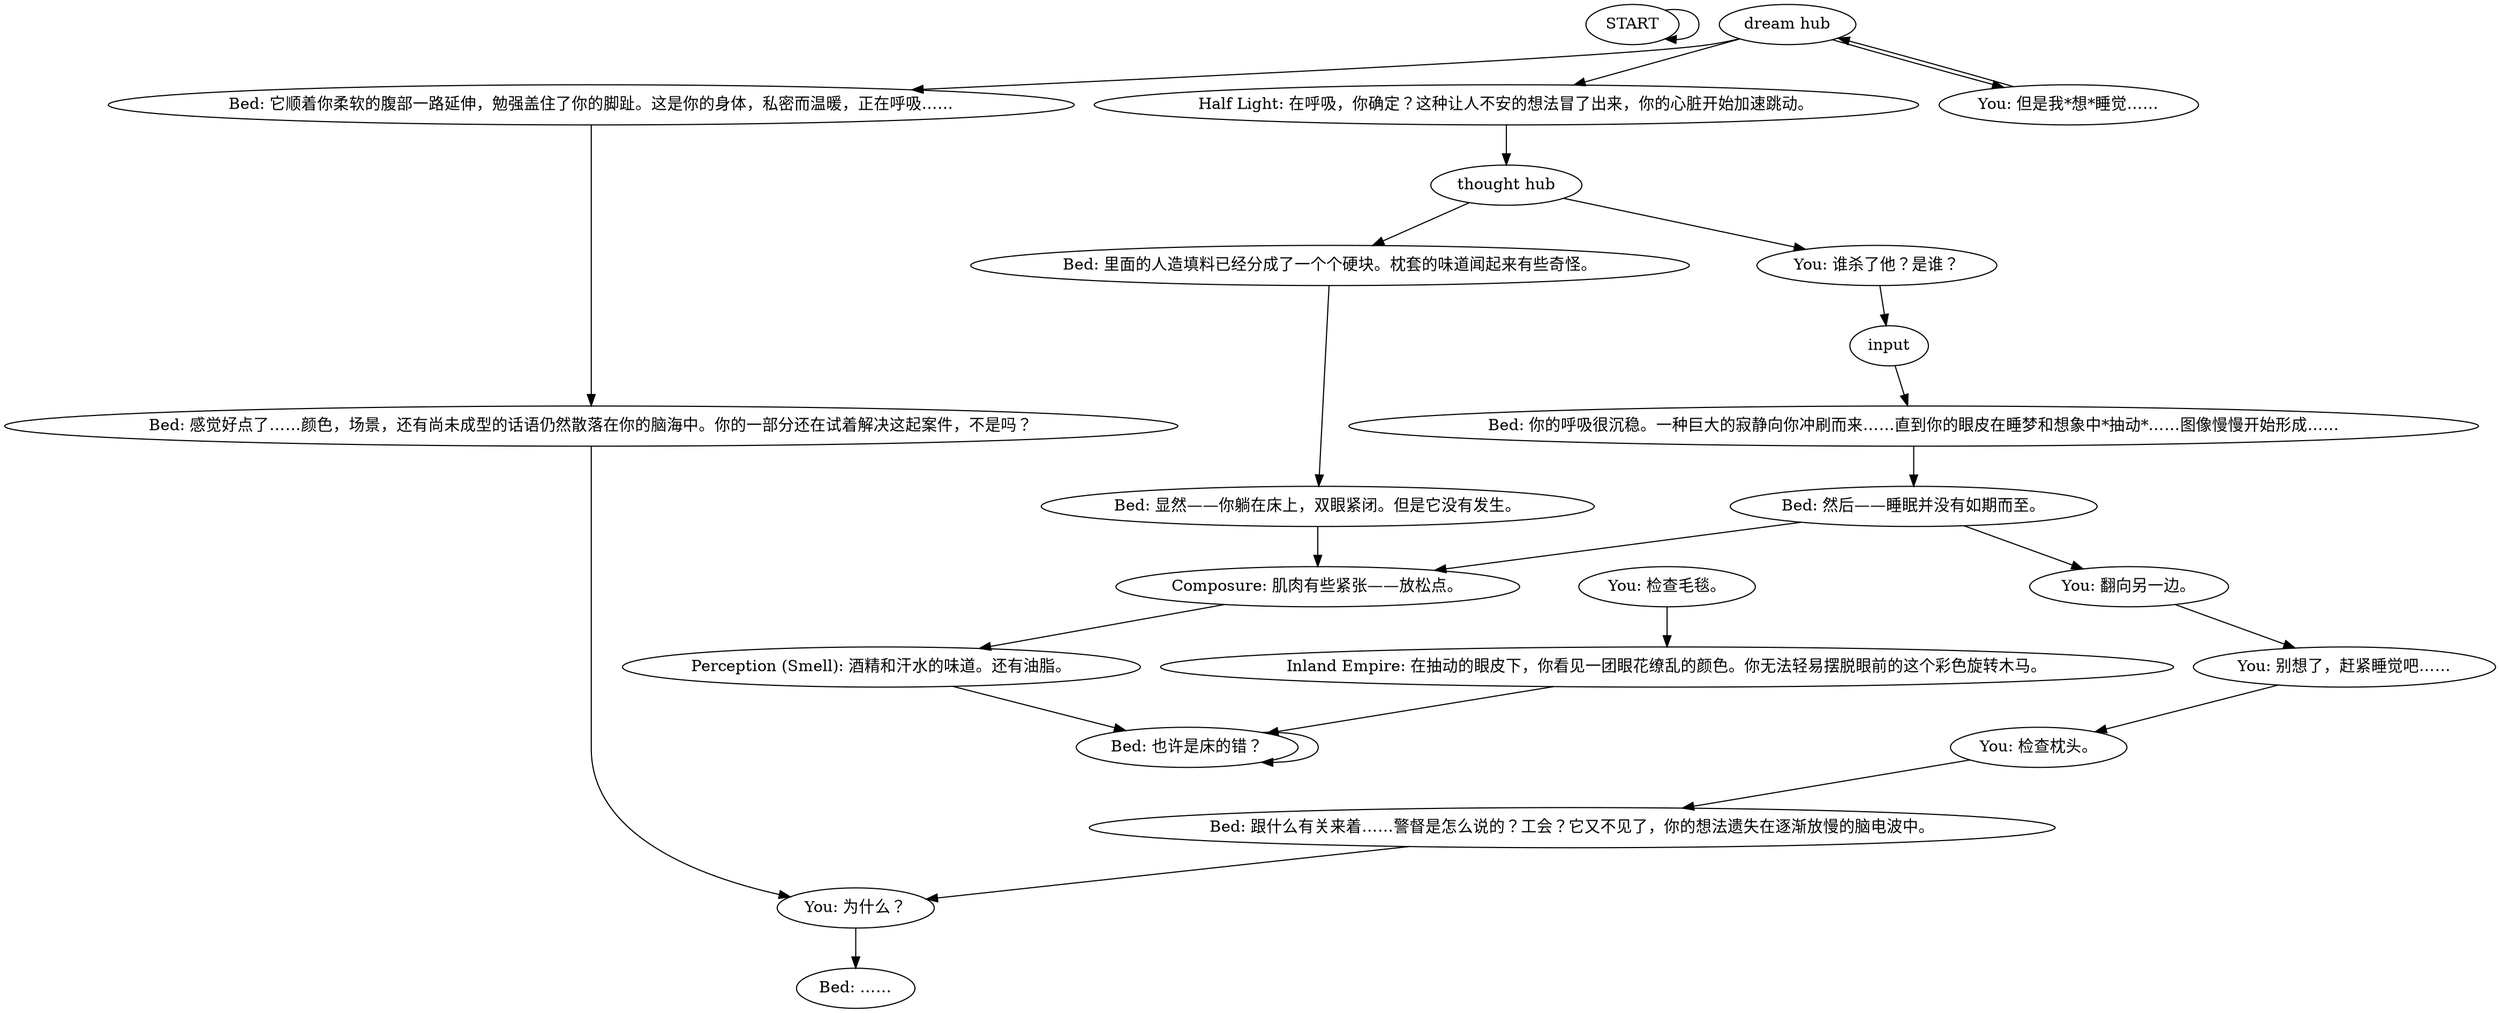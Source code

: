 # WHIRLING F2 / DREAM 2 INTRO
# 1. You try to get comfortable, but the bed is less than ideal.
#2. You begin to drift off, but have trouble getting to sleep.
# ==================================================
digraph G {
	  0 [label="START"];
	  1 [label="input"];
	  2 [label="Bed: 跟什么有关来着……警督是怎么说的？工会？它又不见了，你的想法遗失在逐渐放慢的脑电波中。"];
	  3 [label="Bed: 里面的人造填料已经分成了一个个硬块。枕套的味道闻起来有些奇怪。"];
	  4 [label="You: 谁杀了他？是谁？"];
	  5 [label="You: 别想了，赶紧睡觉吧……"];
	  6 [label="Bed: 感觉好点了……颜色，场景，还有尚未成型的话语仍然散落在你的脑海中。你的一部分还在试着解决这起案件，不是吗？"];
	  7 [label="Composure: 肌肉有些紧张——放松点。"];
	  8 [label="You: 为什么？"];
	  9 [label="thought hub"];
	  10 [label="Inland Empire: 在抽动的眼皮下，你看见一团眼花缭乱的颜色。你无法轻易摆脱眼前的这个彩色旋转木马。"];
	  11 [label="Bed: 它顺着你柔软的腹部一路延伸，勉强盖住了你的脚趾。这是你的身体，私密而温暖，正在呼吸……"];
	  12 [label="You: 检查枕头。"];
	  13 [label="Bed: 你的呼吸很沉稳。一种巨大的寂静向你冲刷而来……直到你的眼皮在睡梦和想象中*抽动*……图像慢慢开始形成……"];
	  14 [label="Bed: 然后——睡眠并没有如期而至。"];
	  15 [label="Bed: ……"];
	  16 [label="Bed: 也许是床的错？"];
	  17 [label="dream hub"];
	  18 [label="Bed: 显然——你躺在床上，双眼紧闭。但是它没有发生。"];
	  19 [label="Perception (Smell): 酒精和汗水的味道。还有油脂。"];
	  20 [label="Half Light: 在呼吸，你确定？这种让人不安的想法冒了出来，你的心脏开始加速跳动。"];
	  21 [label="You: 翻向另一边。"];
	  22 [label="You: 但是我*想*睡觉……"];
	  23 [label="You: 检查毛毯。"];
	  0 -> 0
	  1 -> 13
	  2 -> 8
	  3 -> 18
	  4 -> 1
	  5 -> 12
	  6 -> 8
	  7 -> 19
	  8 -> 15
	  9 -> 3
	  9 -> 4
	  10 -> 16
	  11 -> 6
	  12 -> 2
	  13 -> 14
	  14 -> 21
	  14 -> 7
	  16 -> 16
	  17 -> 11
	  17 -> 20
	  17 -> 22
	  18 -> 7
	  19 -> 16
	  20 -> 9
	  21 -> 5
	  22 -> 17
	  23 -> 10
}

